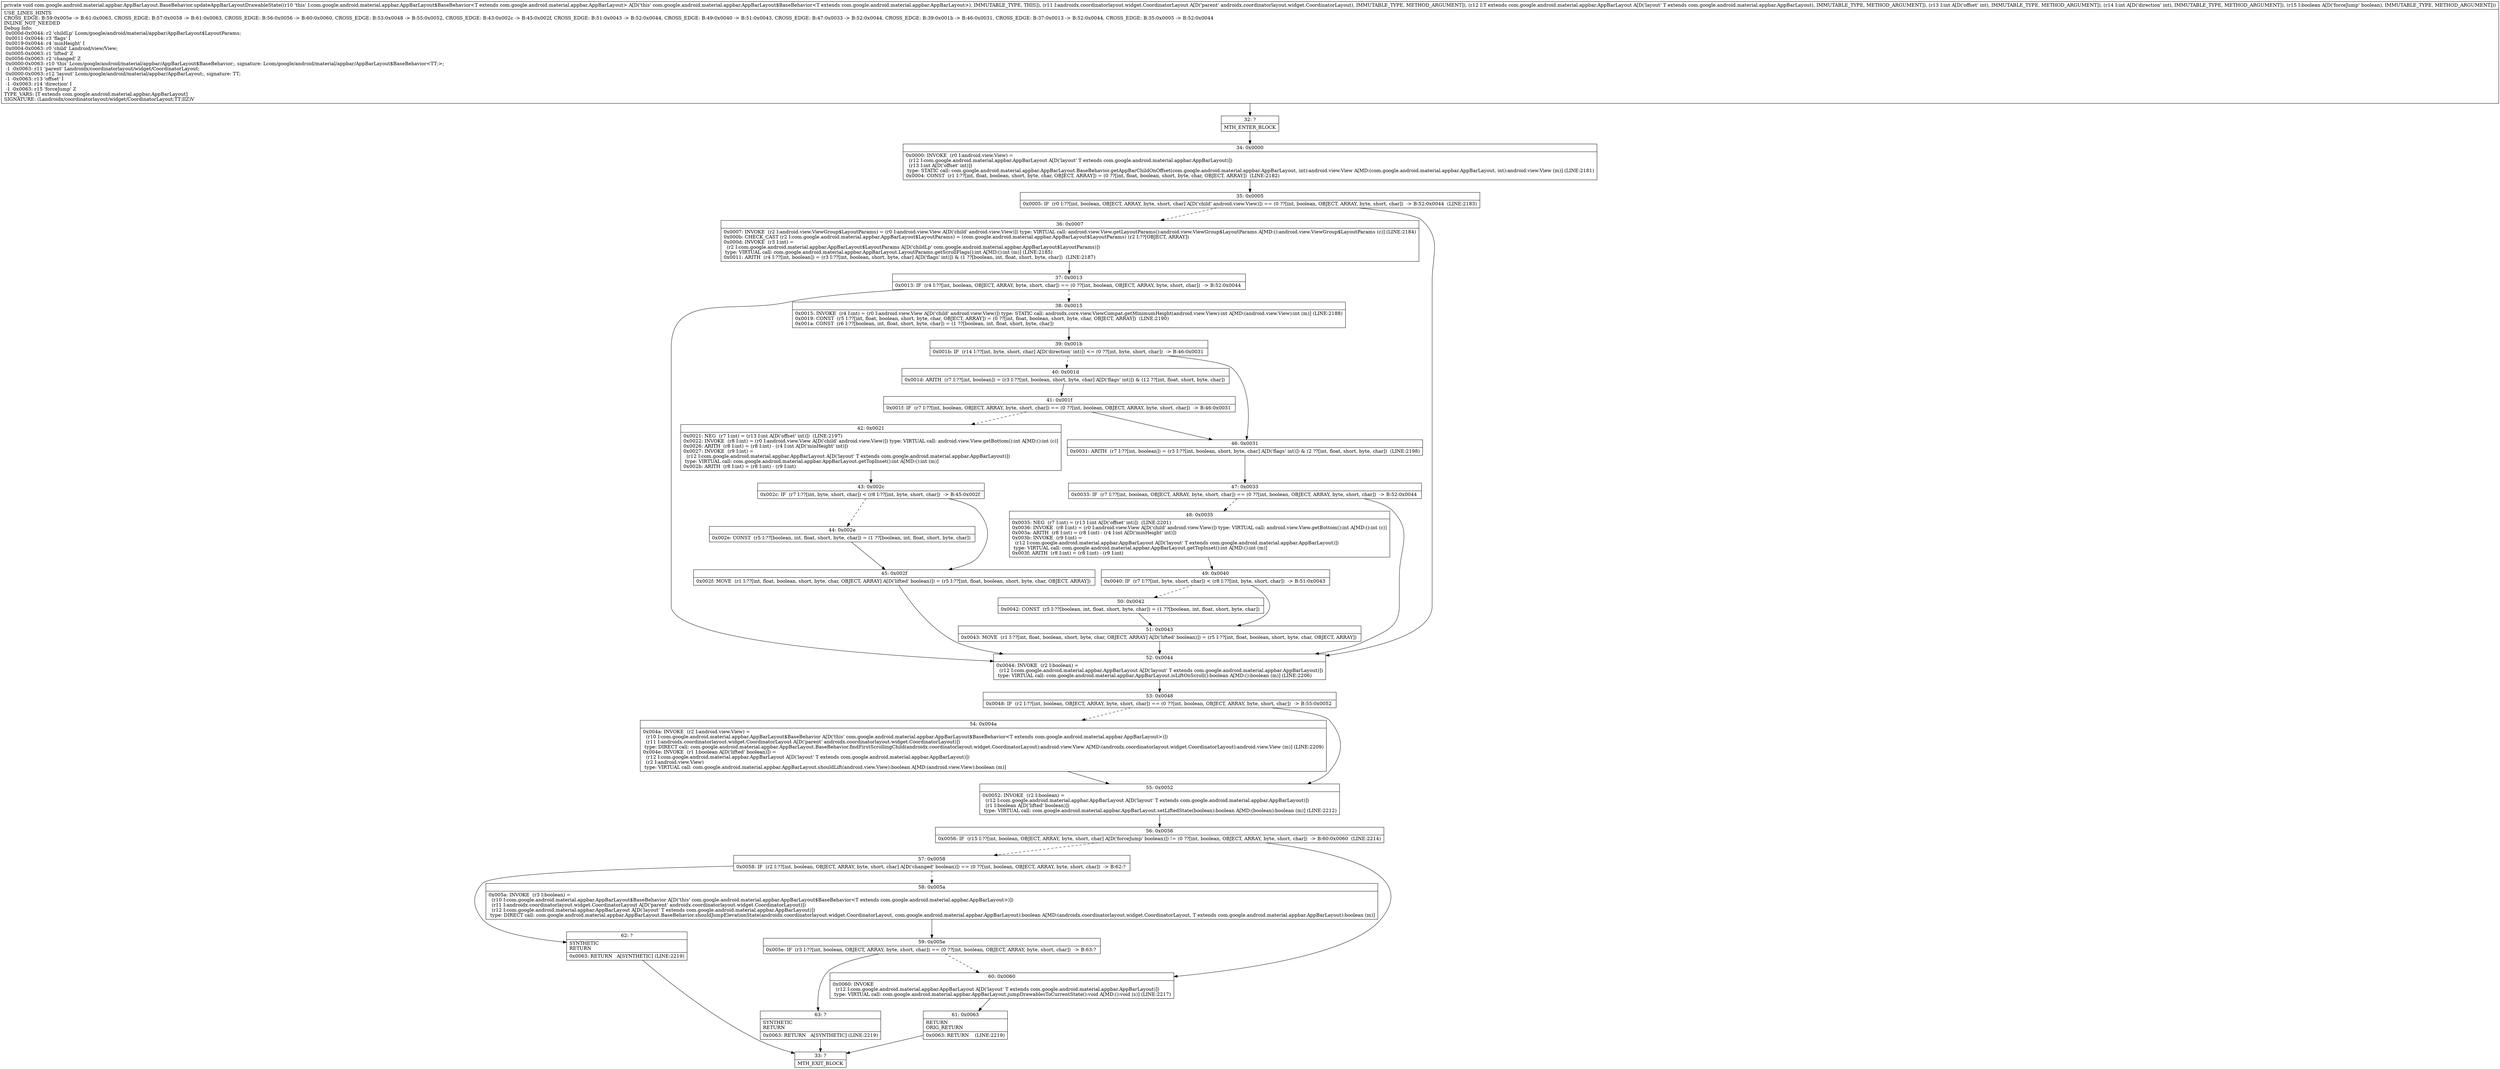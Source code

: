 digraph "CFG forcom.google.android.material.appbar.AppBarLayout.BaseBehavior.updateAppBarLayoutDrawableState(Landroidx\/coordinatorlayout\/widget\/CoordinatorLayout;Lcom\/google\/android\/material\/appbar\/AppBarLayout;IIZ)V" {
Node_32 [shape=record,label="{32\:\ ?|MTH_ENTER_BLOCK\l}"];
Node_34 [shape=record,label="{34\:\ 0x0000|0x0000: INVOKE  (r0 I:android.view.View) = \l  (r12 I:com.google.android.material.appbar.AppBarLayout A[D('layout' T extends com.google.android.material.appbar.AppBarLayout)])\l  (r13 I:int A[D('offset' int)])\l type: STATIC call: com.google.android.material.appbar.AppBarLayout.BaseBehavior.getAppBarChildOnOffset(com.google.android.material.appbar.AppBarLayout, int):android.view.View A[MD:(com.google.android.material.appbar.AppBarLayout, int):android.view.View (m)] (LINE:2181)\l0x0004: CONST  (r1 I:??[int, float, boolean, short, byte, char, OBJECT, ARRAY]) = (0 ??[int, float, boolean, short, byte, char, OBJECT, ARRAY])  (LINE:2182)\l}"];
Node_35 [shape=record,label="{35\:\ 0x0005|0x0005: IF  (r0 I:??[int, boolean, OBJECT, ARRAY, byte, short, char] A[D('child' android.view.View)]) == (0 ??[int, boolean, OBJECT, ARRAY, byte, short, char])  \-\> B:52:0x0044  (LINE:2183)\l}"];
Node_36 [shape=record,label="{36\:\ 0x0007|0x0007: INVOKE  (r2 I:android.view.ViewGroup$LayoutParams) = (r0 I:android.view.View A[D('child' android.view.View)]) type: VIRTUAL call: android.view.View.getLayoutParams():android.view.ViewGroup$LayoutParams A[MD:():android.view.ViewGroup$LayoutParams (c)] (LINE:2184)\l0x000b: CHECK_CAST (r2 I:com.google.android.material.appbar.AppBarLayout$LayoutParams) = (com.google.android.material.appbar.AppBarLayout$LayoutParams) (r2 I:??[OBJECT, ARRAY]) \l0x000d: INVOKE  (r3 I:int) = \l  (r2 I:com.google.android.material.appbar.AppBarLayout$LayoutParams A[D('childLp' com.google.android.material.appbar.AppBarLayout$LayoutParams)])\l type: VIRTUAL call: com.google.android.material.appbar.AppBarLayout.LayoutParams.getScrollFlags():int A[MD:():int (m)] (LINE:2185)\l0x0011: ARITH  (r4 I:??[int, boolean]) = (r3 I:??[int, boolean, short, byte, char] A[D('flags' int)]) & (1 ??[boolean, int, float, short, byte, char])  (LINE:2187)\l}"];
Node_37 [shape=record,label="{37\:\ 0x0013|0x0013: IF  (r4 I:??[int, boolean, OBJECT, ARRAY, byte, short, char]) == (0 ??[int, boolean, OBJECT, ARRAY, byte, short, char])  \-\> B:52:0x0044 \l}"];
Node_38 [shape=record,label="{38\:\ 0x0015|0x0015: INVOKE  (r4 I:int) = (r0 I:android.view.View A[D('child' android.view.View)]) type: STATIC call: androidx.core.view.ViewCompat.getMinimumHeight(android.view.View):int A[MD:(android.view.View):int (m)] (LINE:2188)\l0x0019: CONST  (r5 I:??[int, float, boolean, short, byte, char, OBJECT, ARRAY]) = (0 ??[int, float, boolean, short, byte, char, OBJECT, ARRAY])  (LINE:2190)\l0x001a: CONST  (r6 I:??[boolean, int, float, short, byte, char]) = (1 ??[boolean, int, float, short, byte, char]) \l}"];
Node_39 [shape=record,label="{39\:\ 0x001b|0x001b: IF  (r14 I:??[int, byte, short, char] A[D('direction' int)]) \<= (0 ??[int, byte, short, char])  \-\> B:46:0x0031 \l}"];
Node_40 [shape=record,label="{40\:\ 0x001d|0x001d: ARITH  (r7 I:??[int, boolean]) = (r3 I:??[int, boolean, short, byte, char] A[D('flags' int)]) & (12 ??[int, float, short, byte, char]) \l}"];
Node_41 [shape=record,label="{41\:\ 0x001f|0x001f: IF  (r7 I:??[int, boolean, OBJECT, ARRAY, byte, short, char]) == (0 ??[int, boolean, OBJECT, ARRAY, byte, short, char])  \-\> B:46:0x0031 \l}"];
Node_42 [shape=record,label="{42\:\ 0x0021|0x0021: NEG  (r7 I:int) = (r13 I:int A[D('offset' int)])  (LINE:2197)\l0x0022: INVOKE  (r8 I:int) = (r0 I:android.view.View A[D('child' android.view.View)]) type: VIRTUAL call: android.view.View.getBottom():int A[MD:():int (c)]\l0x0026: ARITH  (r8 I:int) = (r8 I:int) \- (r4 I:int A[D('minHeight' int)]) \l0x0027: INVOKE  (r9 I:int) = \l  (r12 I:com.google.android.material.appbar.AppBarLayout A[D('layout' T extends com.google.android.material.appbar.AppBarLayout)])\l type: VIRTUAL call: com.google.android.material.appbar.AppBarLayout.getTopInset():int A[MD:():int (m)]\l0x002b: ARITH  (r8 I:int) = (r8 I:int) \- (r9 I:int) \l}"];
Node_43 [shape=record,label="{43\:\ 0x002c|0x002c: IF  (r7 I:??[int, byte, short, char]) \< (r8 I:??[int, byte, short, char])  \-\> B:45:0x002f \l}"];
Node_44 [shape=record,label="{44\:\ 0x002e|0x002e: CONST  (r5 I:??[boolean, int, float, short, byte, char]) = (1 ??[boolean, int, float, short, byte, char]) \l}"];
Node_45 [shape=record,label="{45\:\ 0x002f|0x002f: MOVE  (r1 I:??[int, float, boolean, short, byte, char, OBJECT, ARRAY] A[D('lifted' boolean)]) = (r5 I:??[int, float, boolean, short, byte, char, OBJECT, ARRAY]) \l}"];
Node_46 [shape=record,label="{46\:\ 0x0031|0x0031: ARITH  (r7 I:??[int, boolean]) = (r3 I:??[int, boolean, short, byte, char] A[D('flags' int)]) & (2 ??[int, float, short, byte, char])  (LINE:2198)\l}"];
Node_47 [shape=record,label="{47\:\ 0x0033|0x0033: IF  (r7 I:??[int, boolean, OBJECT, ARRAY, byte, short, char]) == (0 ??[int, boolean, OBJECT, ARRAY, byte, short, char])  \-\> B:52:0x0044 \l}"];
Node_48 [shape=record,label="{48\:\ 0x0035|0x0035: NEG  (r7 I:int) = (r13 I:int A[D('offset' int)])  (LINE:2201)\l0x0036: INVOKE  (r8 I:int) = (r0 I:android.view.View A[D('child' android.view.View)]) type: VIRTUAL call: android.view.View.getBottom():int A[MD:():int (c)]\l0x003a: ARITH  (r8 I:int) = (r8 I:int) \- (r4 I:int A[D('minHeight' int)]) \l0x003b: INVOKE  (r9 I:int) = \l  (r12 I:com.google.android.material.appbar.AppBarLayout A[D('layout' T extends com.google.android.material.appbar.AppBarLayout)])\l type: VIRTUAL call: com.google.android.material.appbar.AppBarLayout.getTopInset():int A[MD:():int (m)]\l0x003f: ARITH  (r8 I:int) = (r8 I:int) \- (r9 I:int) \l}"];
Node_49 [shape=record,label="{49\:\ 0x0040|0x0040: IF  (r7 I:??[int, byte, short, char]) \< (r8 I:??[int, byte, short, char])  \-\> B:51:0x0043 \l}"];
Node_50 [shape=record,label="{50\:\ 0x0042|0x0042: CONST  (r5 I:??[boolean, int, float, short, byte, char]) = (1 ??[boolean, int, float, short, byte, char]) \l}"];
Node_51 [shape=record,label="{51\:\ 0x0043|0x0043: MOVE  (r1 I:??[int, float, boolean, short, byte, char, OBJECT, ARRAY] A[D('lifted' boolean)]) = (r5 I:??[int, float, boolean, short, byte, char, OBJECT, ARRAY]) \l}"];
Node_52 [shape=record,label="{52\:\ 0x0044|0x0044: INVOKE  (r2 I:boolean) = \l  (r12 I:com.google.android.material.appbar.AppBarLayout A[D('layout' T extends com.google.android.material.appbar.AppBarLayout)])\l type: VIRTUAL call: com.google.android.material.appbar.AppBarLayout.isLiftOnScroll():boolean A[MD:():boolean (m)] (LINE:2206)\l}"];
Node_53 [shape=record,label="{53\:\ 0x0048|0x0048: IF  (r2 I:??[int, boolean, OBJECT, ARRAY, byte, short, char]) == (0 ??[int, boolean, OBJECT, ARRAY, byte, short, char])  \-\> B:55:0x0052 \l}"];
Node_54 [shape=record,label="{54\:\ 0x004a|0x004a: INVOKE  (r2 I:android.view.View) = \l  (r10 I:com.google.android.material.appbar.AppBarLayout$BaseBehavior A[D('this' com.google.android.material.appbar.AppBarLayout$BaseBehavior\<T extends com.google.android.material.appbar.AppBarLayout\>)])\l  (r11 I:androidx.coordinatorlayout.widget.CoordinatorLayout A[D('parent' androidx.coordinatorlayout.widget.CoordinatorLayout)])\l type: DIRECT call: com.google.android.material.appbar.AppBarLayout.BaseBehavior.findFirstScrollingChild(androidx.coordinatorlayout.widget.CoordinatorLayout):android.view.View A[MD:(androidx.coordinatorlayout.widget.CoordinatorLayout):android.view.View (m)] (LINE:2209)\l0x004e: INVOKE  (r1 I:boolean A[D('lifted' boolean)]) = \l  (r12 I:com.google.android.material.appbar.AppBarLayout A[D('layout' T extends com.google.android.material.appbar.AppBarLayout)])\l  (r2 I:android.view.View)\l type: VIRTUAL call: com.google.android.material.appbar.AppBarLayout.shouldLift(android.view.View):boolean A[MD:(android.view.View):boolean (m)]\l}"];
Node_55 [shape=record,label="{55\:\ 0x0052|0x0052: INVOKE  (r2 I:boolean) = \l  (r12 I:com.google.android.material.appbar.AppBarLayout A[D('layout' T extends com.google.android.material.appbar.AppBarLayout)])\l  (r1 I:boolean A[D('lifted' boolean)])\l type: VIRTUAL call: com.google.android.material.appbar.AppBarLayout.setLiftedState(boolean):boolean A[MD:(boolean):boolean (m)] (LINE:2212)\l}"];
Node_56 [shape=record,label="{56\:\ 0x0056|0x0056: IF  (r15 I:??[int, boolean, OBJECT, ARRAY, byte, short, char] A[D('forceJump' boolean)]) != (0 ??[int, boolean, OBJECT, ARRAY, byte, short, char])  \-\> B:60:0x0060  (LINE:2214)\l}"];
Node_57 [shape=record,label="{57\:\ 0x0058|0x0058: IF  (r2 I:??[int, boolean, OBJECT, ARRAY, byte, short, char] A[D('changed' boolean)]) == (0 ??[int, boolean, OBJECT, ARRAY, byte, short, char])  \-\> B:62:? \l}"];
Node_58 [shape=record,label="{58\:\ 0x005a|0x005a: INVOKE  (r3 I:boolean) = \l  (r10 I:com.google.android.material.appbar.AppBarLayout$BaseBehavior A[D('this' com.google.android.material.appbar.AppBarLayout$BaseBehavior\<T extends com.google.android.material.appbar.AppBarLayout\>)])\l  (r11 I:androidx.coordinatorlayout.widget.CoordinatorLayout A[D('parent' androidx.coordinatorlayout.widget.CoordinatorLayout)])\l  (r12 I:com.google.android.material.appbar.AppBarLayout A[D('layout' T extends com.google.android.material.appbar.AppBarLayout)])\l type: DIRECT call: com.google.android.material.appbar.AppBarLayout.BaseBehavior.shouldJumpElevationState(androidx.coordinatorlayout.widget.CoordinatorLayout, com.google.android.material.appbar.AppBarLayout):boolean A[MD:(androidx.coordinatorlayout.widget.CoordinatorLayout, T extends com.google.android.material.appbar.AppBarLayout):boolean (m)]\l}"];
Node_59 [shape=record,label="{59\:\ 0x005e|0x005e: IF  (r3 I:??[int, boolean, OBJECT, ARRAY, byte, short, char]) == (0 ??[int, boolean, OBJECT, ARRAY, byte, short, char])  \-\> B:63:? \l}"];
Node_63 [shape=record,label="{63\:\ ?|SYNTHETIC\lRETURN\l|0x0063: RETURN   A[SYNTHETIC] (LINE:2219)\l}"];
Node_33 [shape=record,label="{33\:\ ?|MTH_EXIT_BLOCK\l}"];
Node_62 [shape=record,label="{62\:\ ?|SYNTHETIC\lRETURN\l|0x0063: RETURN   A[SYNTHETIC] (LINE:2219)\l}"];
Node_60 [shape=record,label="{60\:\ 0x0060|0x0060: INVOKE  \l  (r12 I:com.google.android.material.appbar.AppBarLayout A[D('layout' T extends com.google.android.material.appbar.AppBarLayout)])\l type: VIRTUAL call: com.google.android.material.appbar.AppBarLayout.jumpDrawablesToCurrentState():void A[MD:():void (s)] (LINE:2217)\l}"];
Node_61 [shape=record,label="{61\:\ 0x0063|RETURN\lORIG_RETURN\l|0x0063: RETURN    (LINE:2219)\l}"];
MethodNode[shape=record,label="{private void com.google.android.material.appbar.AppBarLayout.BaseBehavior.updateAppBarLayoutDrawableState((r10 'this' I:com.google.android.material.appbar.AppBarLayout$BaseBehavior\<T extends com.google.android.material.appbar.AppBarLayout\> A[D('this' com.google.android.material.appbar.AppBarLayout$BaseBehavior\<T extends com.google.android.material.appbar.AppBarLayout\>), IMMUTABLE_TYPE, THIS]), (r11 I:androidx.coordinatorlayout.widget.CoordinatorLayout A[D('parent' androidx.coordinatorlayout.widget.CoordinatorLayout), IMMUTABLE_TYPE, METHOD_ARGUMENT]), (r12 I:T extends com.google.android.material.appbar.AppBarLayout A[D('layout' T extends com.google.android.material.appbar.AppBarLayout), IMMUTABLE_TYPE, METHOD_ARGUMENT]), (r13 I:int A[D('offset' int), IMMUTABLE_TYPE, METHOD_ARGUMENT]), (r14 I:int A[D('direction' int), IMMUTABLE_TYPE, METHOD_ARGUMENT]), (r15 I:boolean A[D('forceJump' boolean), IMMUTABLE_TYPE, METHOD_ARGUMENT]))  | USE_LINES_HINTS\lCROSS_EDGE: B:59:0x005e \-\> B:61:0x0063, CROSS_EDGE: B:57:0x0058 \-\> B:61:0x0063, CROSS_EDGE: B:56:0x0056 \-\> B:60:0x0060, CROSS_EDGE: B:53:0x0048 \-\> B:55:0x0052, CROSS_EDGE: B:43:0x002c \-\> B:45:0x002f, CROSS_EDGE: B:51:0x0043 \-\> B:52:0x0044, CROSS_EDGE: B:49:0x0040 \-\> B:51:0x0043, CROSS_EDGE: B:47:0x0033 \-\> B:52:0x0044, CROSS_EDGE: B:39:0x001b \-\> B:46:0x0031, CROSS_EDGE: B:37:0x0013 \-\> B:52:0x0044, CROSS_EDGE: B:35:0x0005 \-\> B:52:0x0044\lINLINE_NOT_NEEDED\lDebug Info:\l  0x000d\-0x0044: r2 'childLp' Lcom\/google\/android\/material\/appbar\/AppBarLayout$LayoutParams;\l  0x0011\-0x0044: r3 'flags' I\l  0x0019\-0x0044: r4 'minHeight' I\l  0x0004\-0x0063: r0 'child' Landroid\/view\/View;\l  0x0005\-0x0063: r1 'lifted' Z\l  0x0056\-0x0063: r2 'changed' Z\l  0x0000\-0x0063: r10 'this' Lcom\/google\/android\/material\/appbar\/AppBarLayout$BaseBehavior;, signature: Lcom\/google\/android\/material\/appbar\/AppBarLayout$BaseBehavior\<TT;\>;\l  \-1 \-0x0063: r11 'parent' Landroidx\/coordinatorlayout\/widget\/CoordinatorLayout;\l  0x0000\-0x0063: r12 'layout' Lcom\/google\/android\/material\/appbar\/AppBarLayout;, signature: TT;\l  \-1 \-0x0063: r13 'offset' I\l  \-1 \-0x0063: r14 'direction' I\l  \-1 \-0x0063: r15 'forceJump' Z\lTYPE_VARS: [T extends com.google.android.material.appbar.AppBarLayout]\lSIGNATURE: (Landroidx\/coordinatorlayout\/widget\/CoordinatorLayout;TT;IIZ)V\l}"];
MethodNode -> Node_32;Node_32 -> Node_34;
Node_34 -> Node_35;
Node_35 -> Node_36[style=dashed];
Node_35 -> Node_52;
Node_36 -> Node_37;
Node_37 -> Node_38[style=dashed];
Node_37 -> Node_52;
Node_38 -> Node_39;
Node_39 -> Node_40[style=dashed];
Node_39 -> Node_46;
Node_40 -> Node_41;
Node_41 -> Node_42[style=dashed];
Node_41 -> Node_46;
Node_42 -> Node_43;
Node_43 -> Node_44[style=dashed];
Node_43 -> Node_45;
Node_44 -> Node_45;
Node_45 -> Node_52;
Node_46 -> Node_47;
Node_47 -> Node_48[style=dashed];
Node_47 -> Node_52;
Node_48 -> Node_49;
Node_49 -> Node_50[style=dashed];
Node_49 -> Node_51;
Node_50 -> Node_51;
Node_51 -> Node_52;
Node_52 -> Node_53;
Node_53 -> Node_54[style=dashed];
Node_53 -> Node_55;
Node_54 -> Node_55;
Node_55 -> Node_56;
Node_56 -> Node_57[style=dashed];
Node_56 -> Node_60;
Node_57 -> Node_58[style=dashed];
Node_57 -> Node_62;
Node_58 -> Node_59;
Node_59 -> Node_60[style=dashed];
Node_59 -> Node_63;
Node_63 -> Node_33;
Node_62 -> Node_33;
Node_60 -> Node_61;
Node_61 -> Node_33;
}

